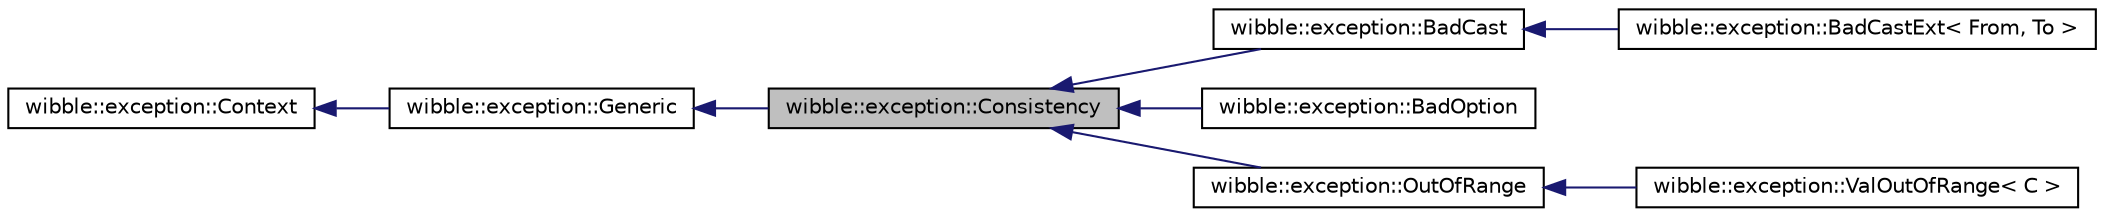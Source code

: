 digraph G
{
  edge [fontname="Helvetica",fontsize="10",labelfontname="Helvetica",labelfontsize="10"];
  node [fontname="Helvetica",fontsize="10",shape=record];
  rankdir="LR";
  Node1 [label="wibble::exception::Consistency",height=0.2,width=0.4,color="black", fillcolor="grey75", style="filled" fontcolor="black"];
  Node2 -> Node1 [dir="back",color="midnightblue",fontsize="10",style="solid",fontname="Helvetica"];
  Node2 [label="wibble::exception::Generic",height=0.2,width=0.4,color="black", fillcolor="white", style="filled",URL="$classwibble_1_1exception_1_1Generic.html",tooltip="Base class for all exceptions."];
  Node3 -> Node2 [dir="back",color="midnightblue",fontsize="10",style="solid",fontname="Helvetica"];
  Node3 [label="wibble::exception::Context",height=0.2,width=0.4,color="black", fillcolor="white", style="filled",URL="$classwibble_1_1exception_1_1Context.html",tooltip="Store context information for an exception."];
  Node1 -> Node4 [dir="back",color="midnightblue",fontsize="10",style="solid",fontname="Helvetica"];
  Node4 [label="wibble::exception::BadCast",height=0.2,width=0.4,color="black", fillcolor="white", style="filled",URL="$structwibble_1_1exception_1_1BadCast.html"];
  Node4 -> Node5 [dir="back",color="midnightblue",fontsize="10",style="solid",fontname="Helvetica"];
  Node5 [label="wibble::exception::BadCastExt\< From, To \>",height=0.2,width=0.4,color="black", fillcolor="white", style="filled",URL="$structwibble_1_1exception_1_1BadCastExt.html"];
  Node1 -> Node6 [dir="back",color="midnightblue",fontsize="10",style="solid",fontname="Helvetica"];
  Node6 [label="wibble::exception::BadOption",height=0.2,width=0.4,color="black", fillcolor="white", style="filled",URL="$classwibble_1_1exception_1_1BadOption.html"];
  Node1 -> Node7 [dir="back",color="midnightblue",fontsize="10",style="solid",fontname="Helvetica"];
  Node7 [label="wibble::exception::OutOfRange",height=0.2,width=0.4,color="black", fillcolor="white", style="filled",URL="$classwibble_1_1exception_1_1OutOfRange.html",tooltip="Exception thrown when some value is out of range."];
  Node7 -> Node8 [dir="back",color="midnightblue",fontsize="10",style="solid",fontname="Helvetica"];
  Node8 [label="wibble::exception::ValOutOfRange\< C \>",height=0.2,width=0.4,color="black", fillcolor="white", style="filled",URL="$classwibble_1_1exception_1_1ValOutOfRange.html",tooltip="Exception thrown when index checking fails."];
}
